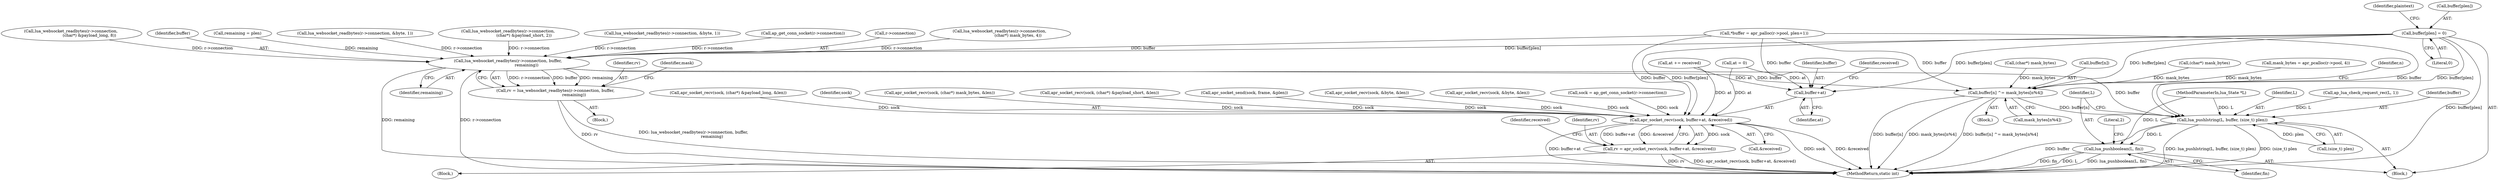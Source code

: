 digraph "0_httpd_643f0fcf3b8ab09a68f0ecd2aa37aafeda3e63ef@array" {
"1000462" [label="(Call,buffer[plen] = 0)"];
"1000480" [label="(Call,apr_socket_recv(sock, buffer+at, &received))"];
"1000478" [label="(Call,rv = apr_socket_recv(sock, buffer+at, &received))"];
"1000482" [label="(Call,buffer+at)"];
"1000509" [label="(Call,lua_websocket_readbytes(r->connection, buffer, \n                            remaining))"];
"1000507" [label="(Call,rv = lua_websocket_readbytes(r->connection, buffer, \n                            remaining))"];
"1000528" [label="(Call,buffer[n] ^= mask_bytes[n%4])"];
"1000537" [label="(Call,lua_pushlstring(L, buffer, (size_t) plen))"];
"1000543" [label="(Call,lua_pushboolean(L, fin))"];
"1000301" [label="(Call,lua_websocket_readbytes(r->connection, \n                        (char*) &payload_short, 2))"];
"1000195" [label="(Call,lua_websocket_readbytes(r->connection, &byte, 1))"];
"1000482" [label="(Call,buffer+at)"];
"1000170" [label="(Call,ap_get_conn_socket(r->connection))"];
"1000513" [label="(Identifier,buffer)"];
"1000474" [label="(Block,)"];
"1000485" [label="(Call,&received)"];
"1000529" [label="(Call,buffer[n])"];
"1000508" [label="(Identifier,rv)"];
"1000481" [label="(Identifier,sock)"];
"1000480" [label="(Call,apr_socket_recv(sock, buffer+at, &received))"];
"1000444" [label="(Call,remaining = plen)"];
"1000527" [label="(Block,)"];
"1000495" [label="(Call,at += received)"];
"1000514" [label="(Identifier,remaining)"];
"1000442" [label="(Block,)"];
"1000484" [label="(Identifier,at)"];
"1000408" [label="(Call,(char*) mask_bytes)"];
"1000479" [label="(Identifier,rv)"];
"1000489" [label="(Identifier,received)"];
"1000509" [label="(Call,lua_websocket_readbytes(r->connection, buffer, \n                            remaining))"];
"1000466" [label="(Literal,0)"];
"1000540" [label="(Call,(size_t) plen)"];
"1000468" [label="(Identifier,plaintext)"];
"1000544" [label="(Identifier,L)"];
"1000547" [label="(Literal,2)"];
"1000543" [label="(Call,lua_pushboolean(L, fin))"];
"1000486" [label="(Identifier,received)"];
"1000545" [label="(Identifier,fin)"];
"1000507" [label="(Call,rv = lua_websocket_readbytes(r->connection, buffer, \n                            remaining))"];
"1000244" [label="(Call,lua_websocket_readbytes(r->connection, &byte, 1))"];
"1000463" [label="(Call,buffer[plen])"];
"1000506" [label="(Block,)"];
"1000462" [label="(Call,buffer[plen] = 0)"];
"1000339" [label="(Call,apr_socket_recv(sock, (char*) &payload_long, &len))"];
"1000453" [label="(Call,*buffer = apr_palloc(r->pool, plen+1))"];
"1000537" [label="(Call,lua_pushlstring(L, buffer, (size_t) plen))"];
"1000115" [label="(MethodParameterIn,lua_State *L)"];
"1000406" [label="(Call,apr_socket_recv(sock, (char*) mask_bytes, &len))"];
"1000289" [label="(Call,apr_socket_recv(sock, (char*) &payload_short, &len))"];
"1000510" [label="(Call,r->connection)"];
"1000449" [label="(Call,at = 0)"];
"1000538" [label="(Identifier,L)"];
"1000149" [label="(Call,ap_lua_check_request_rec(L, 1))"];
"1000567" [label="(Call,apr_socket_send(sock, frame, &plen))"];
"1000185" [label="(Call,apr_socket_recv(sock, &byte, &len))"];
"1000483" [label="(Identifier,buffer)"];
"1000417" [label="(Call,lua_websocket_readbytes(r->connection, \n                            (char*) mask_bytes, 4))"];
"1000351" [label="(Call,lua_websocket_readbytes(r->connection, \n                            (char*) &payload_long, 8))"];
"1000516" [label="(Identifier,mask)"];
"1000539" [label="(Identifier,buffer)"];
"1000161" [label="(Call,mask_bytes = apr_pcalloc(r->pool, 4))"];
"1000526" [label="(Identifier,n)"];
"1000234" [label="(Call,apr_socket_recv(sock, &byte, &len))"];
"1000528" [label="(Call,buffer[n] ^= mask_bytes[n%4])"];
"1000421" [label="(Call,(char*) mask_bytes)"];
"1000478" [label="(Call,rv = apr_socket_recv(sock, buffer+at, &received))"];
"1000168" [label="(Call,sock = ap_get_conn_socket(r->connection))"];
"1000577" [label="(MethodReturn,static int)"];
"1000532" [label="(Call,mask_bytes[n%4])"];
"1000462" -> "1000442"  [label="AST: "];
"1000462" -> "1000466"  [label="CFG: "];
"1000463" -> "1000462"  [label="AST: "];
"1000466" -> "1000462"  [label="AST: "];
"1000468" -> "1000462"  [label="CFG: "];
"1000462" -> "1000577"  [label="DDG: buffer[plen]"];
"1000462" -> "1000480"  [label="DDG: buffer[plen]"];
"1000462" -> "1000482"  [label="DDG: buffer[plen]"];
"1000462" -> "1000509"  [label="DDG: buffer[plen]"];
"1000462" -> "1000528"  [label="DDG: buffer[plen]"];
"1000462" -> "1000537"  [label="DDG: buffer[plen]"];
"1000480" -> "1000478"  [label="AST: "];
"1000480" -> "1000485"  [label="CFG: "];
"1000481" -> "1000480"  [label="AST: "];
"1000482" -> "1000480"  [label="AST: "];
"1000485" -> "1000480"  [label="AST: "];
"1000478" -> "1000480"  [label="CFG: "];
"1000480" -> "1000577"  [label="DDG: sock"];
"1000480" -> "1000577"  [label="DDG: &received"];
"1000480" -> "1000577"  [label="DDG: buffer+at"];
"1000480" -> "1000478"  [label="DDG: sock"];
"1000480" -> "1000478"  [label="DDG: buffer+at"];
"1000480" -> "1000478"  [label="DDG: &received"];
"1000185" -> "1000480"  [label="DDG: sock"];
"1000567" -> "1000480"  [label="DDG: sock"];
"1000406" -> "1000480"  [label="DDG: sock"];
"1000339" -> "1000480"  [label="DDG: sock"];
"1000289" -> "1000480"  [label="DDG: sock"];
"1000168" -> "1000480"  [label="DDG: sock"];
"1000234" -> "1000480"  [label="DDG: sock"];
"1000453" -> "1000480"  [label="DDG: buffer"];
"1000495" -> "1000480"  [label="DDG: at"];
"1000449" -> "1000480"  [label="DDG: at"];
"1000478" -> "1000474"  [label="AST: "];
"1000479" -> "1000478"  [label="AST: "];
"1000489" -> "1000478"  [label="CFG: "];
"1000478" -> "1000577"  [label="DDG: rv"];
"1000478" -> "1000577"  [label="DDG: apr_socket_recv(sock, buffer+at, &received)"];
"1000482" -> "1000484"  [label="CFG: "];
"1000483" -> "1000482"  [label="AST: "];
"1000484" -> "1000482"  [label="AST: "];
"1000486" -> "1000482"  [label="CFG: "];
"1000453" -> "1000482"  [label="DDG: buffer"];
"1000495" -> "1000482"  [label="DDG: at"];
"1000449" -> "1000482"  [label="DDG: at"];
"1000509" -> "1000507"  [label="AST: "];
"1000509" -> "1000514"  [label="CFG: "];
"1000510" -> "1000509"  [label="AST: "];
"1000513" -> "1000509"  [label="AST: "];
"1000514" -> "1000509"  [label="AST: "];
"1000507" -> "1000509"  [label="CFG: "];
"1000509" -> "1000577"  [label="DDG: remaining"];
"1000509" -> "1000577"  [label="DDG: r->connection"];
"1000509" -> "1000507"  [label="DDG: r->connection"];
"1000509" -> "1000507"  [label="DDG: buffer"];
"1000509" -> "1000507"  [label="DDG: remaining"];
"1000301" -> "1000509"  [label="DDG: r->connection"];
"1000417" -> "1000509"  [label="DDG: r->connection"];
"1000170" -> "1000509"  [label="DDG: r->connection"];
"1000351" -> "1000509"  [label="DDG: r->connection"];
"1000244" -> "1000509"  [label="DDG: r->connection"];
"1000195" -> "1000509"  [label="DDG: r->connection"];
"1000453" -> "1000509"  [label="DDG: buffer"];
"1000444" -> "1000509"  [label="DDG: remaining"];
"1000509" -> "1000528"  [label="DDG: buffer"];
"1000509" -> "1000537"  [label="DDG: buffer"];
"1000507" -> "1000506"  [label="AST: "];
"1000508" -> "1000507"  [label="AST: "];
"1000516" -> "1000507"  [label="CFG: "];
"1000507" -> "1000577"  [label="DDG: lua_websocket_readbytes(r->connection, buffer, \n                            remaining)"];
"1000507" -> "1000577"  [label="DDG: rv"];
"1000528" -> "1000527"  [label="AST: "];
"1000528" -> "1000532"  [label="CFG: "];
"1000529" -> "1000528"  [label="AST: "];
"1000532" -> "1000528"  [label="AST: "];
"1000526" -> "1000528"  [label="CFG: "];
"1000528" -> "1000577"  [label="DDG: buffer[n] ^= mask_bytes[n%4]"];
"1000528" -> "1000577"  [label="DDG: buffer[n]"];
"1000528" -> "1000577"  [label="DDG: mask_bytes[n%4]"];
"1000453" -> "1000528"  [label="DDG: buffer"];
"1000421" -> "1000528"  [label="DDG: mask_bytes"];
"1000408" -> "1000528"  [label="DDG: mask_bytes"];
"1000161" -> "1000528"  [label="DDG: mask_bytes"];
"1000528" -> "1000537"  [label="DDG: buffer[n]"];
"1000537" -> "1000442"  [label="AST: "];
"1000537" -> "1000540"  [label="CFG: "];
"1000538" -> "1000537"  [label="AST: "];
"1000539" -> "1000537"  [label="AST: "];
"1000540" -> "1000537"  [label="AST: "];
"1000544" -> "1000537"  [label="CFG: "];
"1000537" -> "1000577"  [label="DDG: (size_t) plen"];
"1000537" -> "1000577"  [label="DDG: buffer"];
"1000537" -> "1000577"  [label="DDG: lua_pushlstring(L, buffer, (size_t) plen)"];
"1000149" -> "1000537"  [label="DDG: L"];
"1000115" -> "1000537"  [label="DDG: L"];
"1000453" -> "1000537"  [label="DDG: buffer"];
"1000540" -> "1000537"  [label="DDG: plen"];
"1000537" -> "1000543"  [label="DDG: L"];
"1000543" -> "1000442"  [label="AST: "];
"1000543" -> "1000545"  [label="CFG: "];
"1000544" -> "1000543"  [label="AST: "];
"1000545" -> "1000543"  [label="AST: "];
"1000547" -> "1000543"  [label="CFG: "];
"1000543" -> "1000577"  [label="DDG: lua_pushboolean(L, fin)"];
"1000543" -> "1000577"  [label="DDG: fin"];
"1000543" -> "1000577"  [label="DDG: L"];
"1000115" -> "1000543"  [label="DDG: L"];
}
